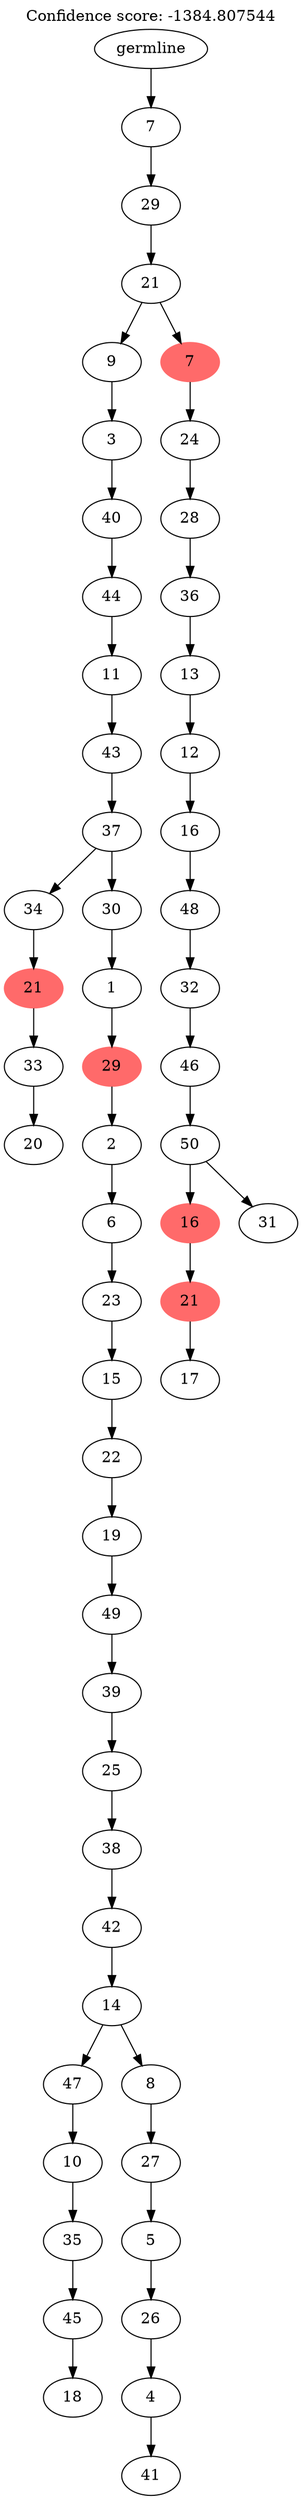 digraph g {
	"54" -> "55";
	"55" [label="20"];
	"53" -> "54";
	"54" [label="33"];
	"52" -> "53";
	"53" [color=indianred1, style=filled, label="21"];
	"50" -> "51";
	"51" [label="18"];
	"49" -> "50";
	"50" [label="45"];
	"48" -> "49";
	"49" [label="35"];
	"47" -> "48";
	"48" [label="10"];
	"45" -> "46";
	"46" [label="41"];
	"44" -> "45";
	"45" [label="4"];
	"43" -> "44";
	"44" [label="26"];
	"42" -> "43";
	"43" [label="5"];
	"41" -> "42";
	"42" [label="27"];
	"40" -> "41";
	"41" [label="8"];
	"40" -> "47";
	"47" [label="47"];
	"39" -> "40";
	"40" [label="14"];
	"38" -> "39";
	"39" [label="42"];
	"37" -> "38";
	"38" [label="38"];
	"36" -> "37";
	"37" [label="25"];
	"35" -> "36";
	"36" [label="39"];
	"34" -> "35";
	"35" [label="49"];
	"33" -> "34";
	"34" [label="19"];
	"32" -> "33";
	"33" [label="22"];
	"31" -> "32";
	"32" [label="15"];
	"30" -> "31";
	"31" [label="23"];
	"29" -> "30";
	"30" [label="6"];
	"28" -> "29";
	"29" [label="2"];
	"27" -> "28";
	"28" [color=indianred1, style=filled, label="29"];
	"26" -> "27";
	"27" [label="1"];
	"25" -> "26";
	"26" [label="30"];
	"25" -> "52";
	"52" [label="34"];
	"24" -> "25";
	"25" [label="37"];
	"23" -> "24";
	"24" [label="43"];
	"22" -> "23";
	"23" [label="11"];
	"21" -> "22";
	"22" [label="44"];
	"20" -> "21";
	"21" [label="40"];
	"19" -> "20";
	"20" [label="3"];
	"16" -> "17";
	"17" [label="17"];
	"15" -> "16";
	"16" [color=indianred1, style=filled, label="21"];
	"14" -> "15";
	"15" [color=indianred1, style=filled, label="16"];
	"14" -> "18";
	"18" [label="31"];
	"13" -> "14";
	"14" [label="50"];
	"12" -> "13";
	"13" [label="46"];
	"11" -> "12";
	"12" [label="32"];
	"10" -> "11";
	"11" [label="48"];
	"9" -> "10";
	"10" [label="16"];
	"8" -> "9";
	"9" [label="12"];
	"7" -> "8";
	"8" [label="13"];
	"6" -> "7";
	"7" [label="36"];
	"5" -> "6";
	"6" [label="28"];
	"4" -> "5";
	"5" [label="24"];
	"3" -> "4";
	"4" [color=indianred1, style=filled, label="7"];
	"3" -> "19";
	"19" [label="9"];
	"2" -> "3";
	"3" [label="21"];
	"1" -> "2";
	"2" [label="29"];
	"0" -> "1";
	"1" [label="7"];
	"0" [label="germline"];
	labelloc="t";
	label="Confidence score: -1384.807544";
}
